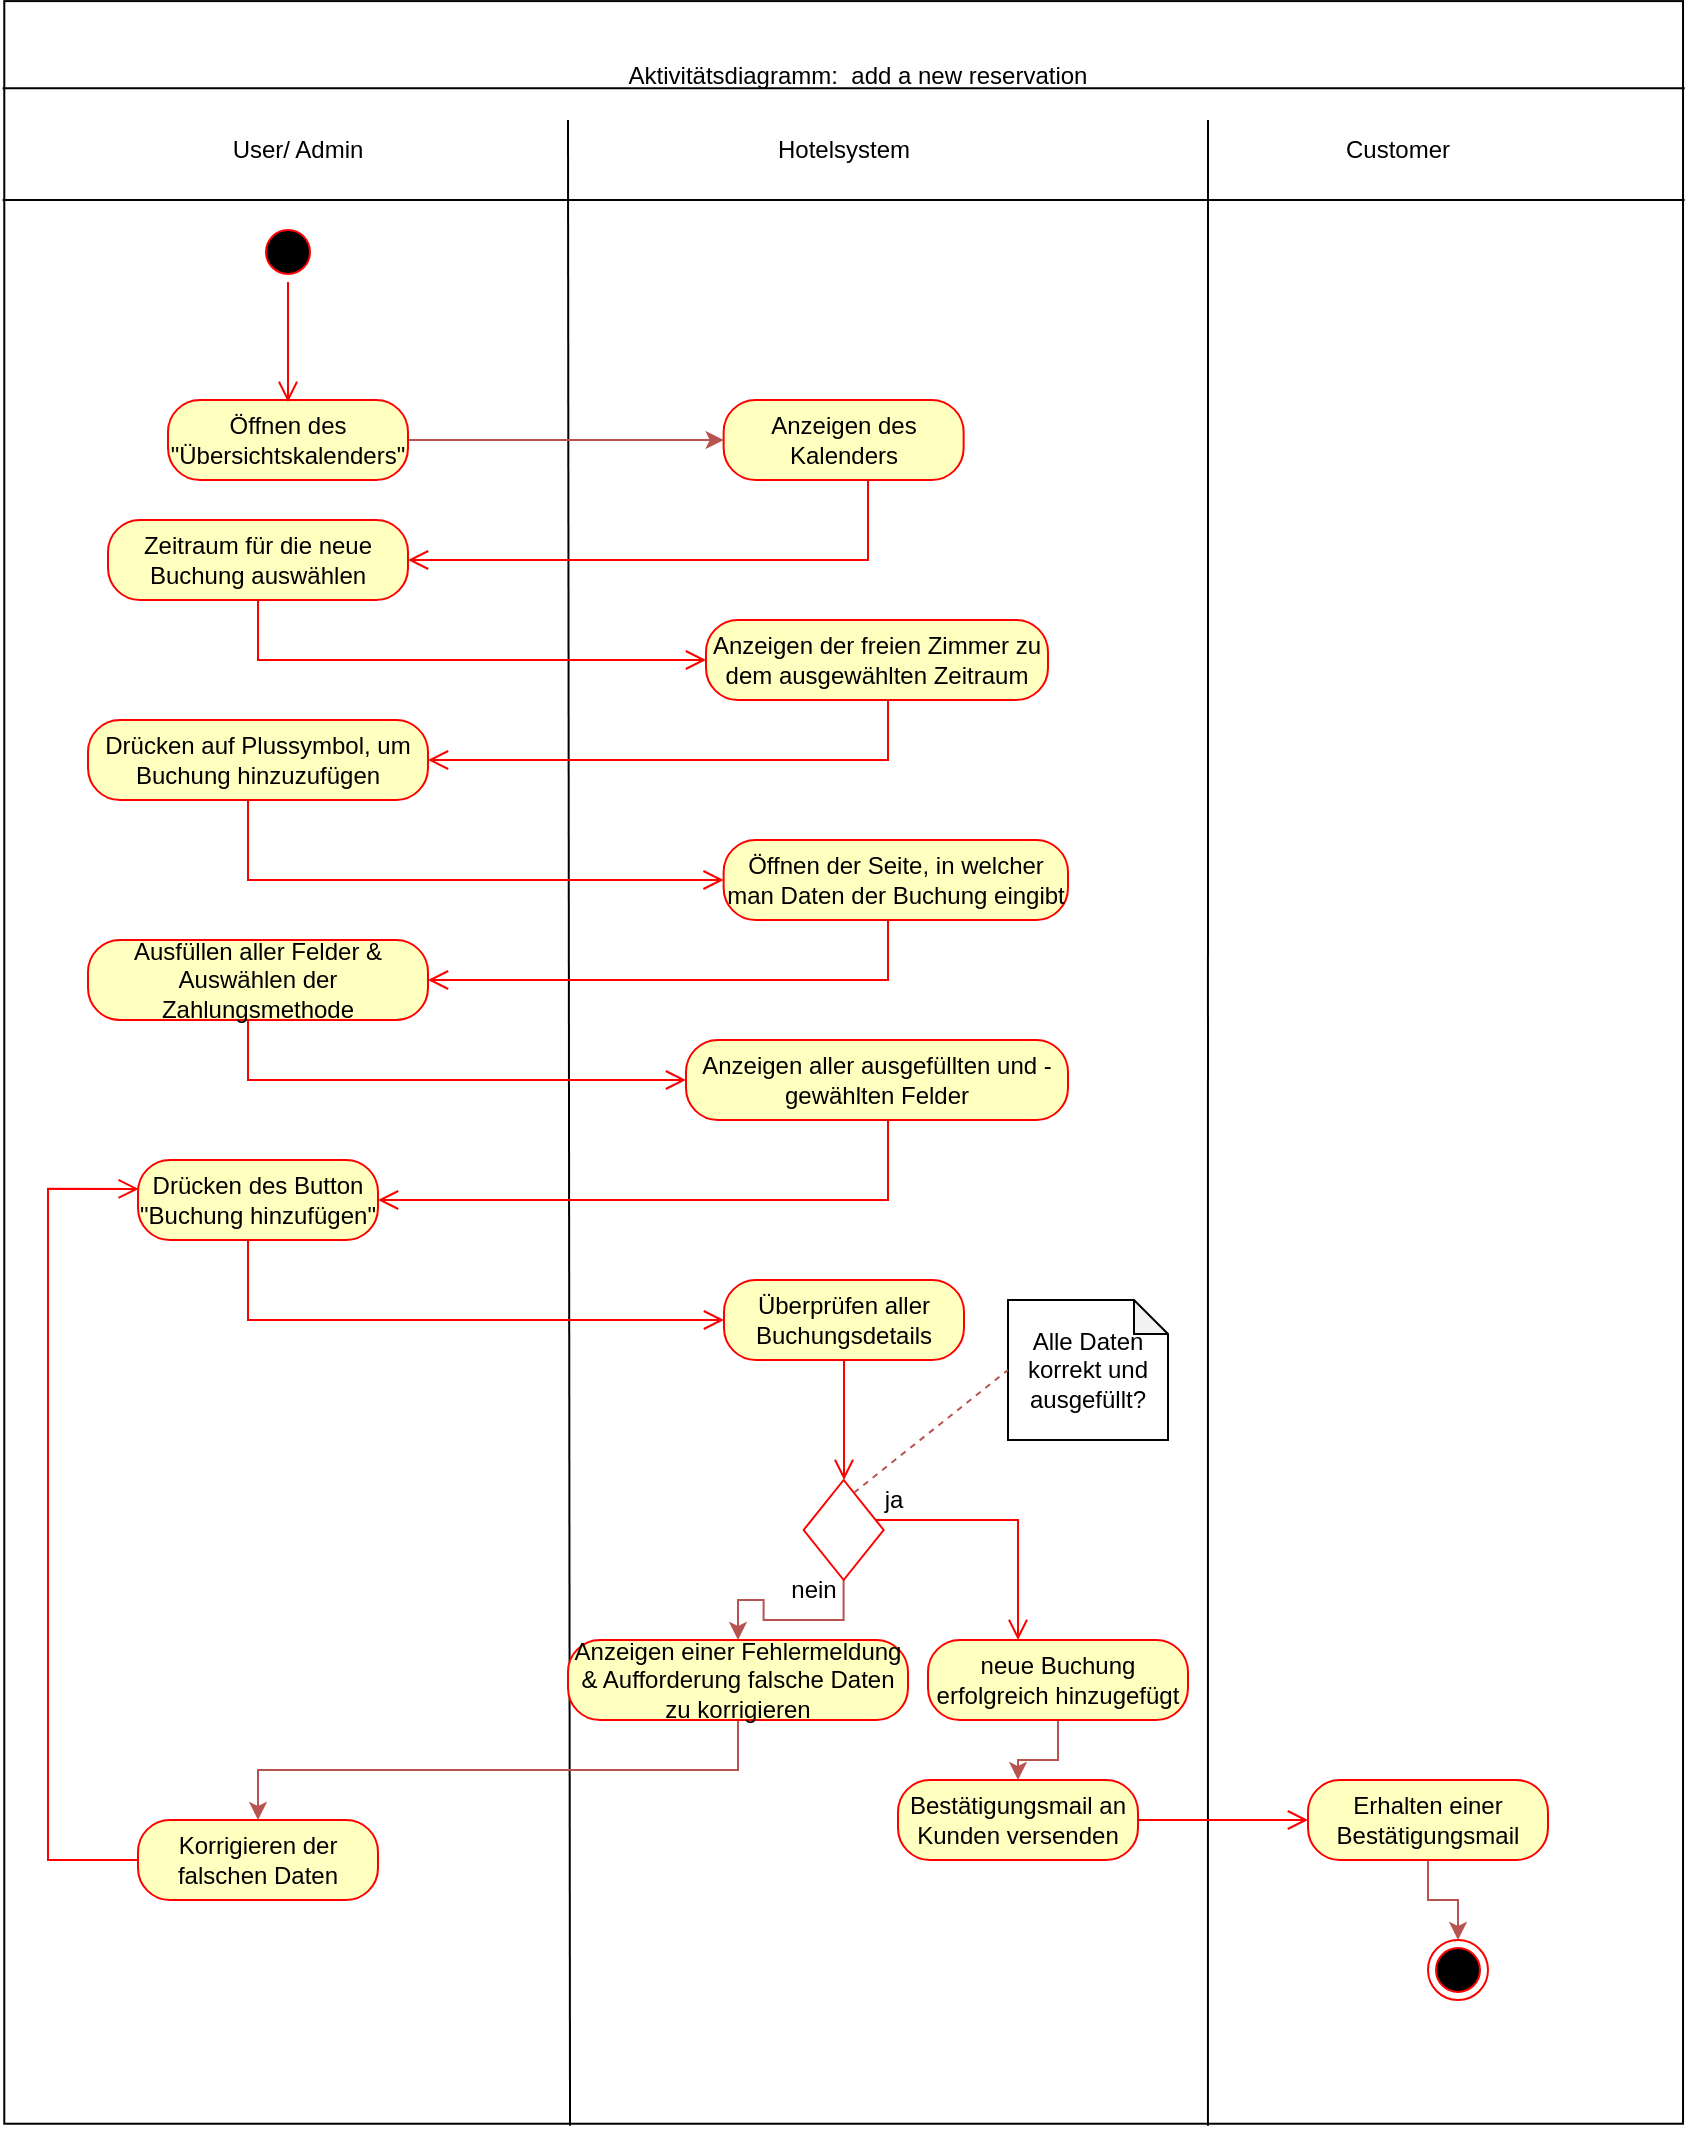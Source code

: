 <mxfile version="21.2.6" type="github">
  <diagram name="Page-1" id="0783ab3e-0a74-02c8-0abd-f7b4e66b4bec">
    <mxGraphModel dx="1486" dy="359" grid="1" gridSize="10" guides="1" tooltips="1" connect="1" arrows="1" fold="1" page="1" pageScale="1" pageWidth="850" pageHeight="1100" background="none" math="0" shadow="0">
      <root>
        <mxCell id="0" />
        <mxCell id="1" parent="0" />
        <mxCell id="Yh1rhXzA50dwjJJRKIVV-23" value="" style="rounded=0;whiteSpace=wrap;html=1;rotation=90;fillColor=none;" vertex="1" parent="1">
          <mxGeometry x="-112.83" y="131.52" width="1061.31" height="839.37" as="geometry" />
        </mxCell>
        <mxCell id="Yh1rhXzA50dwjJJRKIVV-24" value="" style="endArrow=none;html=1;rounded=0;exitX=0.041;exitY=1.001;exitDx=0;exitDy=0;exitPerimeter=0;entryX=0.041;entryY=-0.001;entryDx=0;entryDy=0;entryPerimeter=0;" edge="1" parent="1" source="Yh1rhXzA50dwjJJRKIVV-23" target="Yh1rhXzA50dwjJJRKIVV-23">
          <mxGeometry width="50" height="50" relative="1" as="geometry">
            <mxPoint x="450" y="280" as="sourcePoint" />
            <mxPoint x="500" y="230" as="targetPoint" />
          </mxGeometry>
        </mxCell>
        <mxCell id="Yh1rhXzA50dwjJJRKIVV-25" value="Aktivitätsdiagramm: &amp;nbsp;add a new reservation" style="text;html=1;strokeColor=none;fillColor=none;align=center;verticalAlign=middle;whiteSpace=wrap;rounded=0;" vertex="1" parent="1">
          <mxGeometry x="285" y="43" width="280" height="30" as="geometry" />
        </mxCell>
        <mxCell id="Yh1rhXzA50dwjJJRKIVV-26" value="" style="endArrow=none;html=1;rounded=0;exitX=1.001;exitY=0.663;exitDx=0;exitDy=0;exitPerimeter=0;" edge="1" parent="1" source="Yh1rhXzA50dwjJJRKIVV-23">
          <mxGeometry width="50" height="50" relative="1" as="geometry">
            <mxPoint x="450" y="320" as="sourcePoint" />
            <mxPoint x="280" y="80" as="targetPoint" />
          </mxGeometry>
        </mxCell>
        <mxCell id="Yh1rhXzA50dwjJJRKIVV-27" value="" style="endArrow=none;html=1;rounded=0;exitX=1.001;exitY=0.283;exitDx=0;exitDy=0;exitPerimeter=0;" edge="1" parent="1" source="Yh1rhXzA50dwjJJRKIVV-23">
          <mxGeometry width="50" height="50" relative="1" as="geometry">
            <mxPoint x="550" y="123" as="sourcePoint" />
            <mxPoint x="600" y="80" as="targetPoint" />
          </mxGeometry>
        </mxCell>
        <mxCell id="Yh1rhXzA50dwjJJRKIVV-28" value="" style="endArrow=none;html=1;rounded=0;exitX=0.041;exitY=1.001;exitDx=0;exitDy=0;exitPerimeter=0;entryX=0.041;entryY=-0.001;entryDx=0;entryDy=0;entryPerimeter=0;" edge="1" parent="1">
          <mxGeometry width="50" height="50" relative="1" as="geometry">
            <mxPoint x="-2.68" y="120" as="sourcePoint" />
            <mxPoint x="838.32" y="120" as="targetPoint" />
          </mxGeometry>
        </mxCell>
        <mxCell id="Yh1rhXzA50dwjJJRKIVV-29" value="User/ Admin" style="text;html=1;strokeColor=none;fillColor=none;align=center;verticalAlign=middle;whiteSpace=wrap;rounded=0;" vertex="1" parent="1">
          <mxGeometry x="90" y="80.32" width="110" height="30" as="geometry" />
        </mxCell>
        <mxCell id="Yh1rhXzA50dwjJJRKIVV-30" value="Hotelsystem" style="text;html=1;strokeColor=none;fillColor=none;align=center;verticalAlign=middle;whiteSpace=wrap;rounded=0;" vertex="1" parent="1">
          <mxGeometry x="362.82" y="80.32" width="110" height="30" as="geometry" />
        </mxCell>
        <mxCell id="Yh1rhXzA50dwjJJRKIVV-31" value="Customer" style="text;html=1;strokeColor=none;fillColor=none;align=center;verticalAlign=middle;whiteSpace=wrap;rounded=0;" vertex="1" parent="1">
          <mxGeometry x="640" y="80.32" width="110" height="30" as="geometry" />
        </mxCell>
        <mxCell id="Yh1rhXzA50dwjJJRKIVV-44" style="edgeStyle=orthogonalEdgeStyle;rounded=0;orthogonalLoop=1;jettySize=auto;html=1;fillColor=#f8cecc;strokeColor=#b85450;" edge="1" parent="1" source="Yh1rhXzA50dwjJJRKIVV-35" target="Yh1rhXzA50dwjJJRKIVV-42">
          <mxGeometry relative="1" as="geometry" />
        </mxCell>
        <mxCell id="Yh1rhXzA50dwjJJRKIVV-35" value="Öffnen des &quot;Übersichtskalenders&quot;" style="rounded=1;whiteSpace=wrap;html=1;arcSize=40;fontColor=#000000;fillColor=#ffffc0;strokeColor=#ff0000;" vertex="1" parent="1">
          <mxGeometry x="80" y="220" width="120" height="40" as="geometry" />
        </mxCell>
        <mxCell id="Yh1rhXzA50dwjJJRKIVV-40" value="" style="ellipse;html=1;shape=startState;fillColor=#000000;strokeColor=#ff0000;" vertex="1" parent="1">
          <mxGeometry x="125" y="131" width="30" height="30" as="geometry" />
        </mxCell>
        <mxCell id="Yh1rhXzA50dwjJJRKIVV-41" value="" style="edgeStyle=orthogonalEdgeStyle;html=1;verticalAlign=bottom;endArrow=open;endSize=8;strokeColor=#ff0000;rounded=0;" edge="1" source="Yh1rhXzA50dwjJJRKIVV-40" parent="1">
          <mxGeometry relative="1" as="geometry">
            <mxPoint x="140" y="221" as="targetPoint" />
          </mxGeometry>
        </mxCell>
        <mxCell id="Yh1rhXzA50dwjJJRKIVV-42" value="Anzeigen des Kalenders" style="rounded=1;whiteSpace=wrap;html=1;arcSize=40;fontColor=#000000;fillColor=#ffffc0;strokeColor=#ff0000;" vertex="1" parent="1">
          <mxGeometry x="357.82" y="220" width="120" height="40" as="geometry" />
        </mxCell>
        <mxCell id="Yh1rhXzA50dwjJJRKIVV-43" value="" style="edgeStyle=orthogonalEdgeStyle;html=1;verticalAlign=bottom;endArrow=open;endSize=8;strokeColor=#ff0000;rounded=0;entryX=1;entryY=0.5;entryDx=0;entryDy=0;" edge="1" source="Yh1rhXzA50dwjJJRKIVV-42" parent="1" target="Yh1rhXzA50dwjJJRKIVV-45">
          <mxGeometry relative="1" as="geometry">
            <mxPoint x="417.82" y="320" as="targetPoint" />
            <Array as="points">
              <mxPoint x="430" y="300" />
            </Array>
          </mxGeometry>
        </mxCell>
        <mxCell id="Yh1rhXzA50dwjJJRKIVV-45" value="Zeitraum für die neue Buchung auswählen" style="rounded=1;whiteSpace=wrap;html=1;arcSize=40;fontColor=#000000;fillColor=#ffffc0;strokeColor=#ff0000;" vertex="1" parent="1">
          <mxGeometry x="50" y="280" width="150" height="40" as="geometry" />
        </mxCell>
        <mxCell id="Yh1rhXzA50dwjJJRKIVV-46" value="" style="edgeStyle=orthogonalEdgeStyle;html=1;verticalAlign=bottom;endArrow=open;endSize=8;strokeColor=#ff0000;rounded=0;entryX=0;entryY=0.5;entryDx=0;entryDy=0;" edge="1" source="Yh1rhXzA50dwjJJRKIVV-45" parent="1" target="Yh1rhXzA50dwjJJRKIVV-47">
          <mxGeometry relative="1" as="geometry">
            <mxPoint x="140" y="380" as="targetPoint" />
            <Array as="points">
              <mxPoint x="125" y="350" />
            </Array>
          </mxGeometry>
        </mxCell>
        <mxCell id="Yh1rhXzA50dwjJJRKIVV-47" value="Anzeigen der freien Zimmer zu dem ausgewählten Zeitraum" style="rounded=1;whiteSpace=wrap;html=1;arcSize=40;fontColor=#000000;fillColor=#ffffc0;strokeColor=#ff0000;" vertex="1" parent="1">
          <mxGeometry x="349" y="330" width="171" height="40" as="geometry" />
        </mxCell>
        <mxCell id="Yh1rhXzA50dwjJJRKIVV-48" value="" style="edgeStyle=orthogonalEdgeStyle;html=1;verticalAlign=bottom;endArrow=open;endSize=8;strokeColor=#ff0000;rounded=0;entryX=1;entryY=0.5;entryDx=0;entryDy=0;" edge="1" source="Yh1rhXzA50dwjJJRKIVV-47" parent="1" target="Yh1rhXzA50dwjJJRKIVV-49">
          <mxGeometry relative="1" as="geometry">
            <mxPoint x="423" y="450" as="targetPoint" />
            <Array as="points">
              <mxPoint x="440" y="400" />
            </Array>
          </mxGeometry>
        </mxCell>
        <mxCell id="Yh1rhXzA50dwjJJRKIVV-49" value="Drücken auf Plussymbol, um Buchung hinzuzufügen" style="rounded=1;whiteSpace=wrap;html=1;arcSize=40;fontColor=#000000;fillColor=#ffffc0;strokeColor=#ff0000;" vertex="1" parent="1">
          <mxGeometry x="40" y="380" width="170" height="40" as="geometry" />
        </mxCell>
        <mxCell id="Yh1rhXzA50dwjJJRKIVV-50" value="" style="edgeStyle=orthogonalEdgeStyle;html=1;verticalAlign=bottom;endArrow=open;endSize=8;strokeColor=#ff0000;rounded=0;entryX=0;entryY=0.5;entryDx=0;entryDy=0;" edge="1" source="Yh1rhXzA50dwjJJRKIVV-49" parent="1" target="Yh1rhXzA50dwjJJRKIVV-51">
          <mxGeometry relative="1" as="geometry">
            <mxPoint x="120" y="490" as="targetPoint" />
            <Array as="points">
              <mxPoint x="120" y="460" />
            </Array>
          </mxGeometry>
        </mxCell>
        <mxCell id="Yh1rhXzA50dwjJJRKIVV-51" value="Öffnen der Seite, in welcher man Daten der Buchung eingibt" style="rounded=1;whiteSpace=wrap;html=1;arcSize=40;fontColor=#000000;fillColor=#ffffc0;strokeColor=#ff0000;" vertex="1" parent="1">
          <mxGeometry x="357.82" y="440" width="172.18" height="40" as="geometry" />
        </mxCell>
        <mxCell id="Yh1rhXzA50dwjJJRKIVV-52" value="" style="edgeStyle=orthogonalEdgeStyle;html=1;verticalAlign=bottom;endArrow=open;endSize=8;strokeColor=#ff0000;rounded=0;entryX=1;entryY=0.5;entryDx=0;entryDy=0;" edge="1" source="Yh1rhXzA50dwjJJRKIVV-51" parent="1" target="Yh1rhXzA50dwjJJRKIVV-53">
          <mxGeometry relative="1" as="geometry">
            <mxPoint x="425" y="540" as="targetPoint" />
            <Array as="points">
              <mxPoint x="440" y="510" />
            </Array>
          </mxGeometry>
        </mxCell>
        <mxCell id="Yh1rhXzA50dwjJJRKIVV-53" value="Ausfüllen aller Felder &amp;amp; Auswählen der Zahlungsmethode" style="rounded=1;whiteSpace=wrap;html=1;arcSize=40;fontColor=#000000;fillColor=#ffffc0;strokeColor=#ff0000;" vertex="1" parent="1">
          <mxGeometry x="40" y="490" width="170" height="40" as="geometry" />
        </mxCell>
        <mxCell id="Yh1rhXzA50dwjJJRKIVV-54" value="" style="edgeStyle=orthogonalEdgeStyle;html=1;verticalAlign=bottom;endArrow=open;endSize=8;strokeColor=#ff0000;rounded=0;entryX=0;entryY=0.5;entryDx=0;entryDy=0;" edge="1" source="Yh1rhXzA50dwjJJRKIVV-53" parent="1" target="Yh1rhXzA50dwjJJRKIVV-57">
          <mxGeometry relative="1" as="geometry">
            <mxPoint x="125" y="590" as="targetPoint" />
            <Array as="points">
              <mxPoint x="120" y="560" />
            </Array>
          </mxGeometry>
        </mxCell>
        <mxCell id="Yh1rhXzA50dwjJJRKIVV-57" value="Anzeigen aller ausgefüllten und -gewählten Felder" style="rounded=1;whiteSpace=wrap;html=1;arcSize=40;fontColor=#000000;fillColor=#ffffc0;strokeColor=#ff0000;" vertex="1" parent="1">
          <mxGeometry x="339" y="540" width="191" height="40" as="geometry" />
        </mxCell>
        <mxCell id="Yh1rhXzA50dwjJJRKIVV-58" value="" style="edgeStyle=orthogonalEdgeStyle;html=1;verticalAlign=bottom;endArrow=open;endSize=8;strokeColor=#ff0000;rounded=0;entryX=1;entryY=0.5;entryDx=0;entryDy=0;" edge="1" source="Yh1rhXzA50dwjJJRKIVV-57" parent="1" target="Yh1rhXzA50dwjJJRKIVV-59">
          <mxGeometry relative="1" as="geometry">
            <mxPoint x="409" y="700" as="targetPoint" />
            <Array as="points">
              <mxPoint x="440" y="620" />
            </Array>
          </mxGeometry>
        </mxCell>
        <mxCell id="Yh1rhXzA50dwjJJRKIVV-59" value="Drücken des Button &quot;Buchung hinzufügen&quot;" style="rounded=1;whiteSpace=wrap;html=1;arcSize=40;fontColor=#000000;fillColor=#ffffc0;strokeColor=#ff0000;" vertex="1" parent="1">
          <mxGeometry x="65" y="600" width="120" height="40" as="geometry" />
        </mxCell>
        <mxCell id="Yh1rhXzA50dwjJJRKIVV-60" value="" style="edgeStyle=orthogonalEdgeStyle;html=1;verticalAlign=bottom;endArrow=open;endSize=8;strokeColor=#ff0000;rounded=0;entryX=0;entryY=0.5;entryDx=0;entryDy=0;" edge="1" source="Yh1rhXzA50dwjJJRKIVV-59" parent="1" target="Yh1rhXzA50dwjJJRKIVV-61">
          <mxGeometry relative="1" as="geometry">
            <mxPoint x="125" y="700" as="targetPoint" />
            <Array as="points">
              <mxPoint x="120" y="680" />
            </Array>
          </mxGeometry>
        </mxCell>
        <mxCell id="Yh1rhXzA50dwjJJRKIVV-61" value="Überprüfen aller Buchungsdetails" style="rounded=1;whiteSpace=wrap;html=1;arcSize=40;fontColor=#000000;fillColor=#ffffc0;strokeColor=#ff0000;" vertex="1" parent="1">
          <mxGeometry x="358" y="660" width="120" height="40" as="geometry" />
        </mxCell>
        <mxCell id="Yh1rhXzA50dwjJJRKIVV-62" value="" style="edgeStyle=orthogonalEdgeStyle;html=1;verticalAlign=bottom;endArrow=open;endSize=8;strokeColor=#ff0000;rounded=0;" edge="1" source="Yh1rhXzA50dwjJJRKIVV-61" parent="1">
          <mxGeometry relative="1" as="geometry">
            <mxPoint x="418" y="760" as="targetPoint" />
          </mxGeometry>
        </mxCell>
        <mxCell id="Yh1rhXzA50dwjJJRKIVV-72" style="edgeStyle=orthogonalEdgeStyle;rounded=0;orthogonalLoop=1;jettySize=auto;html=1;entryX=0.5;entryY=0;entryDx=0;entryDy=0;fillColor=#f8cecc;strokeColor=#b85450;" edge="1" parent="1" source="Yh1rhXzA50dwjJJRKIVV-63" target="Yh1rhXzA50dwjJJRKIVV-67">
          <mxGeometry relative="1" as="geometry" />
        </mxCell>
        <mxCell id="Yh1rhXzA50dwjJJRKIVV-63" value="" style="rhombus;whiteSpace=wrap;html=1;fontColor=#000000;fillColor=none;strokeColor=#ff0000;" vertex="1" parent="1">
          <mxGeometry x="397.82" y="760" width="40" height="50" as="geometry" />
        </mxCell>
        <mxCell id="Yh1rhXzA50dwjJJRKIVV-64" value="" style="edgeStyle=orthogonalEdgeStyle;html=1;align=left;verticalAlign=bottom;endArrow=open;endSize=8;strokeColor=#ff0000;rounded=0;" edge="1" source="Yh1rhXzA50dwjJJRKIVV-63" parent="1" target="Yh1rhXzA50dwjJJRKIVV-70">
          <mxGeometry x="-1" relative="1" as="geometry">
            <mxPoint x="560" y="780" as="targetPoint" />
            <Array as="points">
              <mxPoint x="505" y="780" />
            </Array>
            <mxPoint as="offset" />
          </mxGeometry>
        </mxCell>
        <mxCell id="Yh1rhXzA50dwjJJRKIVV-86" style="edgeStyle=orthogonalEdgeStyle;rounded=0;orthogonalLoop=1;jettySize=auto;html=1;exitX=0.5;exitY=1;exitDx=0;exitDy=0;entryX=0.5;entryY=0;entryDx=0;entryDy=0;fillColor=#f8cecc;strokeColor=#b85450;" edge="1" parent="1" source="Yh1rhXzA50dwjJJRKIVV-67" target="Yh1rhXzA50dwjJJRKIVV-75">
          <mxGeometry relative="1" as="geometry" />
        </mxCell>
        <mxCell id="Yh1rhXzA50dwjJJRKIVV-67" value="Anzeigen einer Fehlermeldung &amp;amp; Aufforderung falsche Daten zu korrigieren" style="rounded=1;whiteSpace=wrap;html=1;arcSize=40;fontColor=#000000;fillColor=#ffffc0;strokeColor=#ff0000;" vertex="1" parent="1">
          <mxGeometry x="280" y="840" width="170" height="40" as="geometry" />
        </mxCell>
        <mxCell id="Yh1rhXzA50dwjJJRKIVV-79" value="" style="edgeStyle=orthogonalEdgeStyle;rounded=0;orthogonalLoop=1;jettySize=auto;html=1;fillColor=#f8cecc;strokeColor=#b85450;" edge="1" parent="1" source="Yh1rhXzA50dwjJJRKIVV-70" target="Yh1rhXzA50dwjJJRKIVV-77">
          <mxGeometry relative="1" as="geometry" />
        </mxCell>
        <mxCell id="Yh1rhXzA50dwjJJRKIVV-70" value="neue Buchung erfolgreich hinzugefügt" style="rounded=1;whiteSpace=wrap;html=1;arcSize=40;fontColor=#000000;fillColor=#ffffc0;strokeColor=#ff0000;" vertex="1" parent="1">
          <mxGeometry x="460" y="840" width="130" height="40" as="geometry" />
        </mxCell>
        <mxCell id="Yh1rhXzA50dwjJJRKIVV-75" value="Korrigieren der falschen Daten" style="rounded=1;whiteSpace=wrap;html=1;arcSize=40;fontColor=#000000;fillColor=#ffffc0;strokeColor=#ff0000;" vertex="1" parent="1">
          <mxGeometry x="65" y="930" width="120" height="40" as="geometry" />
        </mxCell>
        <mxCell id="Yh1rhXzA50dwjJJRKIVV-76" value="" style="edgeStyle=orthogonalEdgeStyle;html=1;verticalAlign=bottom;endArrow=open;endSize=8;strokeColor=#ff0000;rounded=0;entryX=0.003;entryY=0.361;entryDx=0;entryDy=0;entryPerimeter=0;" edge="1" source="Yh1rhXzA50dwjJJRKIVV-75" parent="1" target="Yh1rhXzA50dwjJJRKIVV-59">
          <mxGeometry relative="1" as="geometry">
            <mxPoint x="125" y="1000" as="targetPoint" />
            <Array as="points">
              <mxPoint x="20" y="950" />
              <mxPoint x="20" y="614" />
            </Array>
          </mxGeometry>
        </mxCell>
        <mxCell id="Yh1rhXzA50dwjJJRKIVV-77" value="Bestätigungsmail an Kunden versenden" style="rounded=1;whiteSpace=wrap;html=1;arcSize=40;fontColor=#000000;fillColor=#ffffc0;strokeColor=#ff0000;" vertex="1" parent="1">
          <mxGeometry x="445" y="910" width="120" height="40" as="geometry" />
        </mxCell>
        <mxCell id="Yh1rhXzA50dwjJJRKIVV-78" value="" style="edgeStyle=orthogonalEdgeStyle;html=1;verticalAlign=bottom;endArrow=open;endSize=8;strokeColor=#ff0000;rounded=0;" edge="1" source="Yh1rhXzA50dwjJJRKIVV-77" parent="1" target="Yh1rhXzA50dwjJJRKIVV-80">
          <mxGeometry relative="1" as="geometry">
            <mxPoint x="350" y="1020" as="targetPoint" />
            <Array as="points">
              <mxPoint x="600" y="930" />
              <mxPoint x="600" y="930" />
            </Array>
          </mxGeometry>
        </mxCell>
        <mxCell id="Yh1rhXzA50dwjJJRKIVV-85" style="edgeStyle=orthogonalEdgeStyle;rounded=0;orthogonalLoop=1;jettySize=auto;html=1;entryX=0.5;entryY=0;entryDx=0;entryDy=0;fillColor=#f8cecc;strokeColor=#b85450;" edge="1" parent="1" source="Yh1rhXzA50dwjJJRKIVV-80" target="Yh1rhXzA50dwjJJRKIVV-81">
          <mxGeometry relative="1" as="geometry" />
        </mxCell>
        <mxCell id="Yh1rhXzA50dwjJJRKIVV-80" value="Erhalten einer Bestätigungsmail" style="rounded=1;whiteSpace=wrap;html=1;arcSize=40;fontColor=#000000;fillColor=#ffffc0;strokeColor=#ff0000;" vertex="1" parent="1">
          <mxGeometry x="650" y="910" width="120" height="40" as="geometry" />
        </mxCell>
        <mxCell id="Yh1rhXzA50dwjJJRKIVV-81" value="" style="ellipse;html=1;shape=endState;fillColor=#000000;strokeColor=#ff0000;" vertex="1" parent="1">
          <mxGeometry x="710" y="990" width="30" height="30" as="geometry" />
        </mxCell>
        <mxCell id="Yh1rhXzA50dwjJJRKIVV-82" value="Alle Daten korrekt und ausgefüllt?" style="shape=note;whiteSpace=wrap;html=1;backgroundOutline=1;darkOpacity=0.05;size=17;" vertex="1" parent="1">
          <mxGeometry x="500" y="670" width="80" height="70" as="geometry" />
        </mxCell>
        <mxCell id="Yh1rhXzA50dwjJJRKIVV-84" value="" style="endArrow=none;dashed=1;html=1;rounded=0;entryX=0;entryY=0.5;entryDx=0;entryDy=0;entryPerimeter=0;exitX=0.629;exitY=0.127;exitDx=0;exitDy=0;exitPerimeter=0;fillColor=#f8cecc;strokeColor=#b85450;" edge="1" parent="1" source="Yh1rhXzA50dwjJJRKIVV-63" target="Yh1rhXzA50dwjJJRKIVV-82">
          <mxGeometry width="50" height="50" relative="1" as="geometry">
            <mxPoint x="420" y="900" as="sourcePoint" />
            <mxPoint x="470" y="850" as="targetPoint" />
          </mxGeometry>
        </mxCell>
        <mxCell id="Yh1rhXzA50dwjJJRKIVV-90" value="ja" style="text;html=1;strokeColor=none;fillColor=none;align=center;verticalAlign=middle;whiteSpace=wrap;rounded=0;" vertex="1" parent="1">
          <mxGeometry x="412.82" y="755" width="60" height="30" as="geometry" />
        </mxCell>
        <mxCell id="Yh1rhXzA50dwjJJRKIVV-91" value="nein" style="text;html=1;strokeColor=none;fillColor=none;align=center;verticalAlign=middle;whiteSpace=wrap;rounded=0;" vertex="1" parent="1">
          <mxGeometry x="372.82" y="800" width="60" height="30" as="geometry" />
        </mxCell>
      </root>
    </mxGraphModel>
  </diagram>
</mxfile>
